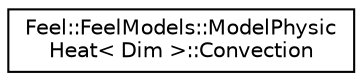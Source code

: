 digraph "Graphical Class Hierarchy"
{
 // LATEX_PDF_SIZE
  edge [fontname="Helvetica",fontsize="10",labelfontname="Helvetica",labelfontsize="10"];
  node [fontname="Helvetica",fontsize="10",shape=record];
  rankdir="LR";
  Node0 [label="Feel::FeelModels::ModelPhysic\lHeat\< Dim \>::Convection",height=0.2,width=0.4,color="black", fillcolor="white", style="filled",URL="$structFeel_1_1FeelModels_1_1ModelPhysicHeat_1_1Convection.html",tooltip=" "];
}
